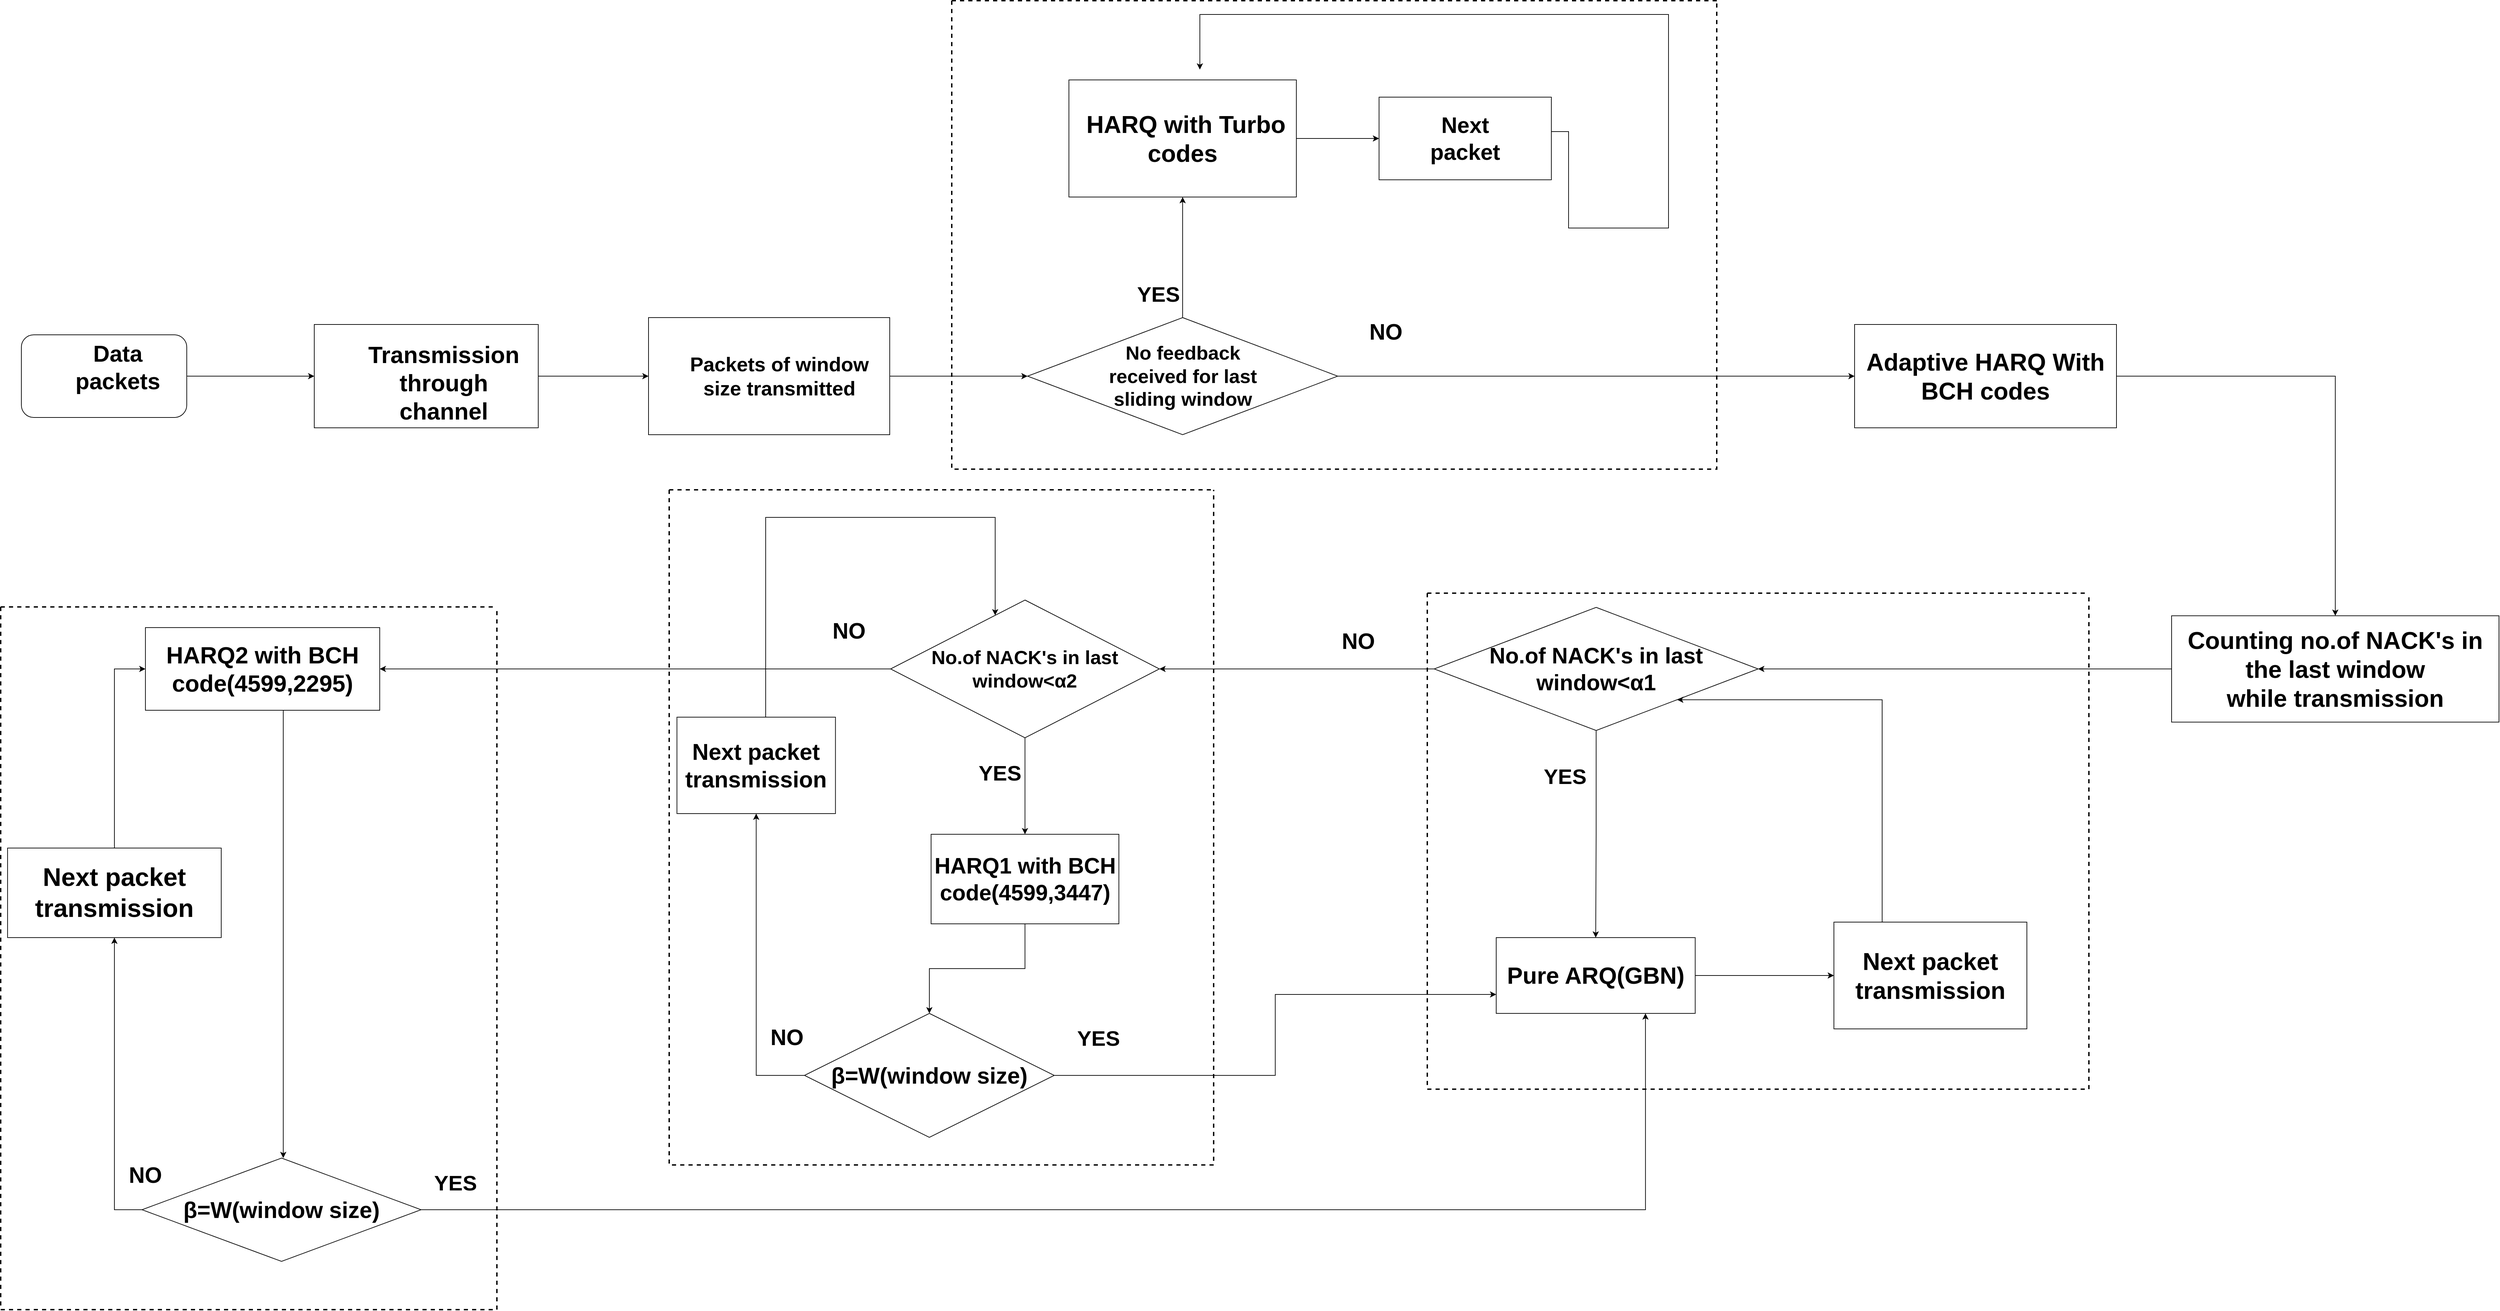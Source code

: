 <mxfile version="24.2.1" type="device">
  <diagram name="Page-1" id="oqGLFdNINWq9cL77llqG">
    <mxGraphModel dx="6860" dy="4520" grid="1" gridSize="10" guides="1" tooltips="1" connect="1" arrows="1" fold="1" page="1" pageScale="1" pageWidth="850" pageHeight="1100" math="0" shadow="0">
      <root>
        <mxCell id="0" />
        <mxCell id="1" parent="0" />
        <mxCell id="lL1Da7ZO35CxsxX5IZeq-13" style="edgeStyle=orthogonalEdgeStyle;rounded=0;orthogonalLoop=1;jettySize=auto;html=1;exitX=1;exitY=0.5;exitDx=0;exitDy=0;entryX=0;entryY=0.5;entryDx=0;entryDy=0;" edge="1" parent="1" source="lL1Da7ZO35CxsxX5IZeq-1" target="lL1Da7ZO35CxsxX5IZeq-2">
          <mxGeometry relative="1" as="geometry" />
        </mxCell>
        <mxCell id="lL1Da7ZO35CxsxX5IZeq-1" value="" style="rounded=1;whiteSpace=wrap;html=1;fontStyle=0;labelBorderColor=default;" vertex="1" parent="1">
          <mxGeometry x="-1860" y="-1615" width="240" height="120" as="geometry" />
        </mxCell>
        <mxCell id="lL1Da7ZO35CxsxX5IZeq-14" style="edgeStyle=orthogonalEdgeStyle;rounded=0;orthogonalLoop=1;jettySize=auto;html=1;exitX=1;exitY=0.5;exitDx=0;exitDy=0;entryX=0;entryY=0.5;entryDx=0;entryDy=0;" edge="1" parent="1" source="lL1Da7ZO35CxsxX5IZeq-2" target="lL1Da7ZO35CxsxX5IZeq-3">
          <mxGeometry relative="1" as="geometry" />
        </mxCell>
        <mxCell id="lL1Da7ZO35CxsxX5IZeq-2" value="" style="rounded=0;whiteSpace=wrap;html=1;" vertex="1" parent="1">
          <mxGeometry x="-1435" y="-1630" width="325" height="150" as="geometry" />
        </mxCell>
        <mxCell id="lL1Da7ZO35CxsxX5IZeq-15" style="edgeStyle=orthogonalEdgeStyle;rounded=0;orthogonalLoop=1;jettySize=auto;html=1;exitX=1;exitY=0.5;exitDx=0;exitDy=0;entryX=0;entryY=0.5;entryDx=0;entryDy=0;" edge="1" parent="1" source="lL1Da7ZO35CxsxX5IZeq-3" target="lL1Da7ZO35CxsxX5IZeq-4">
          <mxGeometry relative="1" as="geometry" />
        </mxCell>
        <mxCell id="lL1Da7ZO35CxsxX5IZeq-3" value="" style="rounded=0;whiteSpace=wrap;html=1;" vertex="1" parent="1">
          <mxGeometry x="-950" y="-1640" width="350" height="170" as="geometry" />
        </mxCell>
        <mxCell id="lL1Da7ZO35CxsxX5IZeq-20" style="edgeStyle=orthogonalEdgeStyle;rounded=0;orthogonalLoop=1;jettySize=auto;html=1;exitX=1;exitY=0.5;exitDx=0;exitDy=0;entryX=0;entryY=0.5;entryDx=0;entryDy=0;" edge="1" parent="1" source="lL1Da7ZO35CxsxX5IZeq-4" target="lL1Da7ZO35CxsxX5IZeq-19">
          <mxGeometry relative="1" as="geometry" />
        </mxCell>
        <mxCell id="lL1Da7ZO35CxsxX5IZeq-9" value="&lt;font style=&quot;font-size: 34px;&quot;&gt;&lt;b&gt;Transmission through channel&lt;/b&gt;&lt;/font&gt;" style="text;html=1;align=center;verticalAlign=middle;whiteSpace=wrap;rounded=0;" vertex="1" parent="1">
          <mxGeometry x="-1325.5" y="-1580" width="155.5" height="70" as="geometry" />
        </mxCell>
        <mxCell id="lL1Da7ZO35CxsxX5IZeq-10" value="&lt;font style=&quot;font-size: 29px;&quot;&gt;&lt;b&gt;Packets of window size transmitted&lt;/b&gt;&lt;/font&gt;" style="text;html=1;align=center;verticalAlign=middle;whiteSpace=wrap;rounded=0;" vertex="1" parent="1">
          <mxGeometry x="-900" y="-1568.84" width="280" height="27.67" as="geometry" />
        </mxCell>
        <mxCell id="lL1Da7ZO35CxsxX5IZeq-28" style="edgeStyle=orthogonalEdgeStyle;rounded=0;orthogonalLoop=1;jettySize=auto;html=1;entryX=0.5;entryY=0;entryDx=0;entryDy=0;" edge="1" parent="1" source="lL1Da7ZO35CxsxX5IZeq-19" target="lL1Da7ZO35CxsxX5IZeq-23">
          <mxGeometry relative="1" as="geometry" />
        </mxCell>
        <mxCell id="lL1Da7ZO35CxsxX5IZeq-19" value="&lt;font style=&quot;font-size: 35px;&quot;&gt;&lt;b&gt;Adaptive HARQ With BCH codes&lt;/b&gt;&lt;/font&gt;" style="rounded=0;whiteSpace=wrap;html=1;" vertex="1" parent="1">
          <mxGeometry x="800" y="-1630" width="380" height="150" as="geometry" />
        </mxCell>
        <mxCell id="lL1Da7ZO35CxsxX5IZeq-30" style="edgeStyle=orthogonalEdgeStyle;rounded=0;orthogonalLoop=1;jettySize=auto;html=1;entryX=1;entryY=0.5;entryDx=0;entryDy=0;" edge="1" parent="1" source="lL1Da7ZO35CxsxX5IZeq-23" target="lL1Da7ZO35CxsxX5IZeq-29">
          <mxGeometry relative="1" as="geometry" />
        </mxCell>
        <mxCell id="lL1Da7ZO35CxsxX5IZeq-23" value="&lt;font style=&quot;font-size: 35px;&quot;&gt;&lt;b&gt;Counting no.of NACK&#39;s in the last window&lt;br&gt;while transmission&lt;/b&gt;&lt;/font&gt;" style="rounded=0;whiteSpace=wrap;html=1;" vertex="1" parent="1">
          <mxGeometry x="1260" y="-1207.18" width="475" height="154.38" as="geometry" />
        </mxCell>
        <mxCell id="lL1Da7ZO35CxsxX5IZeq-39" style="edgeStyle=orthogonalEdgeStyle;rounded=0;orthogonalLoop=1;jettySize=auto;html=1;exitX=0;exitY=0.5;exitDx=0;exitDy=0;" edge="1" parent="1" source="lL1Da7ZO35CxsxX5IZeq-29" target="lL1Da7ZO35CxsxX5IZeq-36">
          <mxGeometry relative="1" as="geometry" />
        </mxCell>
        <mxCell id="lL1Da7ZO35CxsxX5IZeq-60" style="edgeStyle=orthogonalEdgeStyle;rounded=0;orthogonalLoop=1;jettySize=auto;html=1;entryX=1;entryY=0.5;entryDx=0;entryDy=0;" edge="1" parent="1" source="lL1Da7ZO35CxsxX5IZeq-36" target="lL1Da7ZO35CxsxX5IZeq-57">
          <mxGeometry relative="1" as="geometry" />
        </mxCell>
        <mxCell id="lL1Da7ZO35CxsxX5IZeq-45" style="edgeStyle=orthogonalEdgeStyle;rounded=0;orthogonalLoop=1;jettySize=auto;html=1;entryX=0;entryY=0.75;entryDx=0;entryDy=0;" edge="1" parent="1" source="lL1Da7ZO35CxsxX5IZeq-42" target="lL1Da7ZO35CxsxX5IZeq-31">
          <mxGeometry relative="1" as="geometry" />
        </mxCell>
        <mxCell id="lL1Da7ZO35CxsxX5IZeq-65" style="edgeStyle=orthogonalEdgeStyle;rounded=0;orthogonalLoop=1;jettySize=auto;html=1;entryX=0.75;entryY=1;entryDx=0;entryDy=0;" edge="1" parent="1" source="lL1Da7ZO35CxsxX5IZeq-61" target="lL1Da7ZO35CxsxX5IZeq-31">
          <mxGeometry relative="1" as="geometry">
            <mxPoint x="710" y="-625" as="targetPoint" />
          </mxGeometry>
        </mxCell>
        <mxCell id="lL1Da7ZO35CxsxX5IZeq-79" value="" style="swimlane;startSize=0;dashed=1;strokeWidth=2;" vertex="1" parent="1">
          <mxGeometry x="-510" y="-2100" width="1110" height="680" as="geometry" />
        </mxCell>
        <mxCell id="lL1Da7ZO35CxsxX5IZeq-5" value="&lt;font style=&quot;font-size: 35px;&quot;&gt;&lt;b&gt;&amp;nbsp;HARQ with Turbo codes&lt;/b&gt;&lt;/font&gt;" style="rounded=0;whiteSpace=wrap;html=1;" vertex="1" parent="lL1Da7ZO35CxsxX5IZeq-79">
          <mxGeometry x="170" y="115" width="330" height="170" as="geometry" />
        </mxCell>
        <mxCell id="lL1Da7ZO35CxsxX5IZeq-24" style="edgeStyle=orthogonalEdgeStyle;rounded=0;orthogonalLoop=1;jettySize=auto;html=1;exitX=0.5;exitY=1;exitDx=0;exitDy=0;" edge="1" parent="lL1Da7ZO35CxsxX5IZeq-79" source="lL1Da7ZO35CxsxX5IZeq-5" target="lL1Da7ZO35CxsxX5IZeq-5">
          <mxGeometry relative="1" as="geometry" />
        </mxCell>
        <mxCell id="lL1Da7ZO35CxsxX5IZeq-6" value="" style="rounded=0;whiteSpace=wrap;html=1;" vertex="1" parent="lL1Da7ZO35CxsxX5IZeq-79">
          <mxGeometry x="620" y="140" width="250" height="120" as="geometry" />
        </mxCell>
        <mxCell id="lL1Da7ZO35CxsxX5IZeq-17" style="edgeStyle=orthogonalEdgeStyle;rounded=0;orthogonalLoop=1;jettySize=auto;html=1;exitX=1;exitY=0.5;exitDx=0;exitDy=0;entryX=0;entryY=0.5;entryDx=0;entryDy=0;" edge="1" parent="lL1Da7ZO35CxsxX5IZeq-79" source="lL1Da7ZO35CxsxX5IZeq-5" target="lL1Da7ZO35CxsxX5IZeq-6">
          <mxGeometry relative="1" as="geometry" />
        </mxCell>
        <mxCell id="lL1Da7ZO35CxsxX5IZeq-94" value="&lt;font style=&quot;font-size: 32px;&quot;&gt;&lt;b&gt;Next packet&lt;/b&gt;&lt;/font&gt;" style="text;html=1;align=center;verticalAlign=middle;whiteSpace=wrap;rounded=0;" vertex="1" parent="lL1Da7ZO35CxsxX5IZeq-79">
          <mxGeometry x="665" y="177.5" width="160" height="45" as="geometry" />
        </mxCell>
        <mxCell id="lL1Da7ZO35CxsxX5IZeq-18" style="edgeStyle=orthogonalEdgeStyle;rounded=0;orthogonalLoop=1;jettySize=auto;html=1;" edge="1" parent="lL1Da7ZO35CxsxX5IZeq-79">
          <mxGeometry relative="1" as="geometry">
            <mxPoint x="360" y="100" as="targetPoint" />
            <mxPoint x="870" y="190" as="sourcePoint" />
            <Array as="points">
              <mxPoint x="895" y="330" />
              <mxPoint x="1040" y="330" />
              <mxPoint x="1040" y="20" />
              <mxPoint x="360" y="20" />
            </Array>
          </mxGeometry>
        </mxCell>
        <mxCell id="lL1Da7ZO35CxsxX5IZeq-4" value="" style="rhombus;whiteSpace=wrap;html=1;" vertex="1" parent="lL1Da7ZO35CxsxX5IZeq-79">
          <mxGeometry x="110" y="460" width="450" height="170" as="geometry" />
        </mxCell>
        <mxCell id="lL1Da7ZO35CxsxX5IZeq-16" style="edgeStyle=orthogonalEdgeStyle;rounded=0;orthogonalLoop=1;jettySize=auto;html=1;entryX=0.5;entryY=1;entryDx=0;entryDy=0;" edge="1" parent="lL1Da7ZO35CxsxX5IZeq-79" source="lL1Da7ZO35CxsxX5IZeq-4" target="lL1Da7ZO35CxsxX5IZeq-5">
          <mxGeometry relative="1" as="geometry" />
        </mxCell>
        <mxCell id="lL1Da7ZO35CxsxX5IZeq-117" value="&lt;font style=&quot;font-size: 28px;&quot;&gt;No feedback received for last sliding window&lt;/font&gt;" style="text;html=1;align=center;verticalAlign=middle;whiteSpace=wrap;rounded=0;fontSize=28;fontStyle=1" vertex="1" parent="lL1Da7ZO35CxsxX5IZeq-79">
          <mxGeometry x="217.5" y="521.38" width="235" height="47.25" as="geometry" />
        </mxCell>
        <mxCell id="lL1Da7ZO35CxsxX5IZeq-135" value="&lt;font style=&quot;font-size: 31px;&quot;&gt;&lt;b&gt;YES&lt;/b&gt;&lt;/font&gt;&lt;div style=&quot;font-size: 31px;&quot;&gt;&lt;br style=&quot;&quot;&gt;&lt;/div&gt;" style="text;html=1;align=center;verticalAlign=middle;whiteSpace=wrap;rounded=0;fontSize=17;" vertex="1" parent="lL1Da7ZO35CxsxX5IZeq-79">
          <mxGeometry x="240" y="410" width="120" height="70" as="geometry" />
        </mxCell>
        <mxCell id="lL1Da7ZO35CxsxX5IZeq-137" value="&lt;font style=&quot;font-size: 32px;&quot;&gt;&lt;b&gt;NO&lt;/b&gt;&lt;/font&gt;" style="text;html=1;align=center;verticalAlign=middle;whiteSpace=wrap;rounded=0;" vertex="1" parent="lL1Da7ZO35CxsxX5IZeq-79">
          <mxGeometry x="600" y="441.38" width="60" height="80" as="geometry" />
        </mxCell>
        <mxCell id="lL1Da7ZO35CxsxX5IZeq-82" value="" style="swimlane;startSize=0;dashed=1;strokeWidth=2;" vertex="1" parent="1">
          <mxGeometry x="-920" y="-1390" width="790" height="980" as="geometry" />
        </mxCell>
        <mxCell id="lL1Da7ZO35CxsxX5IZeq-36" value="&lt;font size=&quot;1&quot; style=&quot;&quot;&gt;&lt;b style=&quot;font-size: 28px;&quot;&gt;No.of NACK&#39;s in last window&amp;lt;α2&lt;/b&gt;&lt;/font&gt;" style="rhombus;whiteSpace=wrap;html=1;" vertex="1" parent="lL1Da7ZO35CxsxX5IZeq-82">
          <mxGeometry x="321.25" y="160" width="390" height="200" as="geometry" />
        </mxCell>
        <mxCell id="lL1Da7ZO35CxsxX5IZeq-41" value="&lt;font size=&quot;1&quot; style=&quot;&quot;&gt;&lt;b style=&quot;font-size: 32px;&quot;&gt;HARQ1 with BCH code(4599,3447)&lt;/b&gt;&lt;/font&gt;" style="rounded=0;whiteSpace=wrap;html=1;fontSize=31;" vertex="1" parent="lL1Da7ZO35CxsxX5IZeq-82">
          <mxGeometry x="380" y="500" width="272.5" height="130" as="geometry" />
        </mxCell>
        <mxCell id="lL1Da7ZO35CxsxX5IZeq-43" style="edgeStyle=orthogonalEdgeStyle;rounded=0;orthogonalLoop=1;jettySize=auto;html=1;exitX=0.5;exitY=1;exitDx=0;exitDy=0;entryX=0.5;entryY=0;entryDx=0;entryDy=0;" edge="1" parent="lL1Da7ZO35CxsxX5IZeq-82" source="lL1Da7ZO35CxsxX5IZeq-36" target="lL1Da7ZO35CxsxX5IZeq-41">
          <mxGeometry relative="1" as="geometry" />
        </mxCell>
        <mxCell id="lL1Da7ZO35CxsxX5IZeq-42" value="&lt;font size=&quot;1&quot; style=&quot;&quot;&gt;&lt;b style=&quot;font-size: 33px;&quot;&gt;β=W(window size)&lt;/b&gt;&lt;/font&gt;" style="rhombus;whiteSpace=wrap;html=1;" vertex="1" parent="lL1Da7ZO35CxsxX5IZeq-82">
          <mxGeometry x="196.25" y="760" width="362.5" height="180" as="geometry" />
        </mxCell>
        <mxCell id="lL1Da7ZO35CxsxX5IZeq-44" style="edgeStyle=orthogonalEdgeStyle;rounded=0;orthogonalLoop=1;jettySize=auto;html=1;entryX=0.5;entryY=0;entryDx=0;entryDy=0;" edge="1" parent="lL1Da7ZO35CxsxX5IZeq-82" source="lL1Da7ZO35CxsxX5IZeq-41" target="lL1Da7ZO35CxsxX5IZeq-42">
          <mxGeometry relative="1" as="geometry">
            <mxPoint x="375" y="680" as="targetPoint" />
          </mxGeometry>
        </mxCell>
        <mxCell id="lL1Da7ZO35CxsxX5IZeq-51" style="edgeStyle=orthogonalEdgeStyle;rounded=0;orthogonalLoop=1;jettySize=auto;html=1;exitX=0.5;exitY=0;exitDx=0;exitDy=0;" edge="1" parent="lL1Da7ZO35CxsxX5IZeq-82" target="lL1Da7ZO35CxsxX5IZeq-36">
          <mxGeometry relative="1" as="geometry">
            <mxPoint x="473.125" y="180" as="targetPoint" />
            <mxPoint x="145" y="350" as="sourcePoint" />
            <Array as="points">
              <mxPoint x="140" y="350" />
              <mxPoint x="140" y="40" />
              <mxPoint x="473" y="40" />
            </Array>
          </mxGeometry>
        </mxCell>
        <mxCell id="lL1Da7ZO35CxsxX5IZeq-46" value="&lt;font style=&quot;font-size: 33px;&quot;&gt;&lt;b&gt;Next packet transmission&lt;/b&gt;&lt;/font&gt;" style="rounded=0;whiteSpace=wrap;html=1;" vertex="1" parent="lL1Da7ZO35CxsxX5IZeq-82">
          <mxGeometry x="11.25" y="330" width="230" height="140" as="geometry" />
        </mxCell>
        <mxCell id="lL1Da7ZO35CxsxX5IZeq-47" style="edgeStyle=orthogonalEdgeStyle;rounded=0;orthogonalLoop=1;jettySize=auto;html=1;exitX=0;exitY=0.5;exitDx=0;exitDy=0;entryX=0.5;entryY=1;entryDx=0;entryDy=0;" edge="1" parent="lL1Da7ZO35CxsxX5IZeq-82" source="lL1Da7ZO35CxsxX5IZeq-42" target="lL1Da7ZO35CxsxX5IZeq-46">
          <mxGeometry relative="1" as="geometry" />
        </mxCell>
        <mxCell id="lL1Da7ZO35CxsxX5IZeq-126" value="&lt;font style=&quot;font-size: 32px;&quot;&gt;&lt;b&gt;NO&lt;/b&gt;&lt;/font&gt;" style="text;html=1;align=center;verticalAlign=middle;whiteSpace=wrap;rounded=0;" vertex="1" parent="lL1Da7ZO35CxsxX5IZeq-82">
          <mxGeometry x="141.25" y="780" width="60" height="30" as="geometry" />
        </mxCell>
        <mxCell id="lL1Da7ZO35CxsxX5IZeq-127" value="&lt;font style=&quot;font-size: 32px;&quot;&gt;&lt;b&gt;NO&lt;/b&gt;&lt;/font&gt;" style="text;html=1;align=center;verticalAlign=middle;whiteSpace=wrap;rounded=0;" vertex="1" parent="lL1Da7ZO35CxsxX5IZeq-82">
          <mxGeometry x="201.25" y="170" width="120" height="70" as="geometry" />
        </mxCell>
        <mxCell id="lL1Da7ZO35CxsxX5IZeq-131" value="&lt;font style=&quot;font-size: 31px;&quot;&gt;&lt;b&gt;YES&lt;/b&gt;&lt;/font&gt;&lt;div style=&quot;font-size: 31px;&quot;&gt;&lt;br style=&quot;&quot;&gt;&lt;/div&gt;" style="text;html=1;align=center;verticalAlign=middle;whiteSpace=wrap;rounded=0;fontSize=17;" vertex="1" parent="lL1Da7ZO35CxsxX5IZeq-82">
          <mxGeometry x="450" y="400" width="60" height="60" as="geometry" />
        </mxCell>
        <mxCell id="lL1Da7ZO35CxsxX5IZeq-125" value="&lt;font style=&quot;font-size: 31px;&quot;&gt;&lt;b&gt;YES&lt;/b&gt;&lt;/font&gt;&lt;div style=&quot;font-size: 31px;&quot;&gt;&lt;br style=&quot;&quot;&gt;&lt;/div&gt;" style="text;html=1;align=center;verticalAlign=middle;whiteSpace=wrap;rounded=0;fontSize=17;" vertex="1" parent="lL1Da7ZO35CxsxX5IZeq-82">
          <mxGeometry x="592.5" y="780" width="60" height="70" as="geometry" />
        </mxCell>
        <mxCell id="lL1Da7ZO35CxsxX5IZeq-83" value="" style="swimlane;startSize=0;dashed=1;strokeWidth=2;" vertex="1" parent="1">
          <mxGeometry x="180" y="-1240" width="960" height="720" as="geometry" />
        </mxCell>
        <mxCell id="lL1Da7ZO35CxsxX5IZeq-29" value="&lt;font style=&quot;font-size: 32px;&quot;&gt;&lt;b&gt;No.of NACK&#39;s in last window&amp;lt;α1&lt;/b&gt;&lt;/font&gt;" style="rhombus;whiteSpace=wrap;html=1;" vertex="1" parent="lL1Da7ZO35CxsxX5IZeq-83">
          <mxGeometry x="10" y="20.63" width="470" height="178.75" as="geometry" />
        </mxCell>
        <mxCell id="lL1Da7ZO35CxsxX5IZeq-108" style="edgeStyle=orthogonalEdgeStyle;rounded=0;orthogonalLoop=1;jettySize=auto;html=1;exitX=0.25;exitY=0;exitDx=0;exitDy=0;entryX=1;entryY=1;entryDx=0;entryDy=0;" edge="1" parent="lL1Da7ZO35CxsxX5IZeq-83" source="lL1Da7ZO35CxsxX5IZeq-33" target="lL1Da7ZO35CxsxX5IZeq-29">
          <mxGeometry relative="1" as="geometry">
            <Array as="points">
              <mxPoint x="660" y="155" />
            </Array>
          </mxGeometry>
        </mxCell>
        <mxCell id="lL1Da7ZO35CxsxX5IZeq-33" value="&lt;font style=&quot;font-size: 35px;&quot;&gt;&lt;b&gt;Next packet transmission&lt;/b&gt;&lt;/font&gt;" style="rounded=0;whiteSpace=wrap;html=1;" vertex="1" parent="lL1Da7ZO35CxsxX5IZeq-83">
          <mxGeometry x="590" y="477.5" width="280" height="155" as="geometry" />
        </mxCell>
        <mxCell id="lL1Da7ZO35CxsxX5IZeq-31" value="&lt;font size=&quot;1&quot; style=&quot;&quot;&gt;&lt;b style=&quot;font-size: 34px;&quot;&gt;Pure ARQ(GBN)&lt;/b&gt;&lt;/font&gt;" style="rounded=0;whiteSpace=wrap;html=1;" vertex="1" parent="lL1Da7ZO35CxsxX5IZeq-83">
          <mxGeometry x="100" y="500" width="288.75" height="110" as="geometry" />
        </mxCell>
        <mxCell id="lL1Da7ZO35CxsxX5IZeq-32" style="edgeStyle=orthogonalEdgeStyle;rounded=0;orthogonalLoop=1;jettySize=auto;html=1;exitX=0.5;exitY=1;exitDx=0;exitDy=0;entryX=0.5;entryY=0;entryDx=0;entryDy=0;" edge="1" parent="lL1Da7ZO35CxsxX5IZeq-83" source="lL1Da7ZO35CxsxX5IZeq-29" target="lL1Da7ZO35CxsxX5IZeq-31">
          <mxGeometry relative="1" as="geometry" />
        </mxCell>
        <mxCell id="lL1Da7ZO35CxsxX5IZeq-35" style="edgeStyle=orthogonalEdgeStyle;rounded=0;orthogonalLoop=1;jettySize=auto;html=1;exitX=1;exitY=0.5;exitDx=0;exitDy=0;entryX=0;entryY=0.5;entryDx=0;entryDy=0;" edge="1" parent="lL1Da7ZO35CxsxX5IZeq-83" source="lL1Da7ZO35CxsxX5IZeq-31" target="lL1Da7ZO35CxsxX5IZeq-33">
          <mxGeometry relative="1" as="geometry" />
        </mxCell>
        <mxCell id="lL1Da7ZO35CxsxX5IZeq-134" value="&lt;font style=&quot;font-size: 31px;&quot;&gt;&lt;b&gt;YES&lt;/b&gt;&lt;/font&gt;&lt;div style=&quot;font-size: 31px;&quot;&gt;&lt;br style=&quot;&quot;&gt;&lt;/div&gt;" style="text;html=1;align=center;verticalAlign=middle;whiteSpace=wrap;rounded=0;fontSize=17;" vertex="1" parent="lL1Da7ZO35CxsxX5IZeq-83">
          <mxGeometry x="170" y="270" width="60" height="30" as="geometry" />
        </mxCell>
        <mxCell id="lL1Da7ZO35CxsxX5IZeq-87" value="" style="swimlane;startSize=0;dashed=1;strokeWidth=2;" vertex="1" parent="1">
          <mxGeometry x="-1890" y="-1220" width="720" height="1020" as="geometry" />
        </mxCell>
        <mxCell id="lL1Da7ZO35CxsxX5IZeq-57" value="&lt;font style=&quot;font-size: 34px;&quot;&gt;&lt;b&gt;HARQ2 with BCH code(4599,2295)&lt;/b&gt;&lt;/font&gt;" style="rounded=0;whiteSpace=wrap;html=1;" vertex="1" parent="lL1Da7ZO35CxsxX5IZeq-87">
          <mxGeometry x="210" y="30" width="340" height="120" as="geometry" />
        </mxCell>
        <mxCell id="lL1Da7ZO35CxsxX5IZeq-61" value="&lt;font style=&quot;font-size: 33px;&quot;&gt;&lt;b&gt;β=W(window size)&lt;/b&gt;&lt;/font&gt;" style="rhombus;whiteSpace=wrap;html=1;" vertex="1" parent="lL1Da7ZO35CxsxX5IZeq-87">
          <mxGeometry x="205" y="800" width="405" height="150" as="geometry" />
        </mxCell>
        <mxCell id="lL1Da7ZO35CxsxX5IZeq-62" style="edgeStyle=orthogonalEdgeStyle;rounded=0;orthogonalLoop=1;jettySize=auto;html=1;" edge="1" parent="lL1Da7ZO35CxsxX5IZeq-87">
          <mxGeometry relative="1" as="geometry">
            <mxPoint x="410" y="150" as="sourcePoint" />
            <mxPoint x="410" y="800" as="targetPoint" />
            <Array as="points">
              <mxPoint x="410" y="161" />
            </Array>
          </mxGeometry>
        </mxCell>
        <mxCell id="lL1Da7ZO35CxsxX5IZeq-58" value="&lt;font style=&quot;font-size: 37px;&quot;&gt;&lt;b&gt;Next packet transmission&lt;/b&gt;&lt;/font&gt;" style="rounded=0;whiteSpace=wrap;html=1;" vertex="1" parent="lL1Da7ZO35CxsxX5IZeq-87">
          <mxGeometry x="10" y="350" width="310" height="130" as="geometry" />
        </mxCell>
        <mxCell id="lL1Da7ZO35CxsxX5IZeq-63" style="edgeStyle=orthogonalEdgeStyle;rounded=0;orthogonalLoop=1;jettySize=auto;html=1;exitX=0;exitY=0.5;exitDx=0;exitDy=0;entryX=0.5;entryY=1;entryDx=0;entryDy=0;" edge="1" parent="lL1Da7ZO35CxsxX5IZeq-87" source="lL1Da7ZO35CxsxX5IZeq-61" target="lL1Da7ZO35CxsxX5IZeq-58">
          <mxGeometry relative="1" as="geometry" />
        </mxCell>
        <mxCell id="lL1Da7ZO35CxsxX5IZeq-64" style="edgeStyle=orthogonalEdgeStyle;rounded=0;orthogonalLoop=1;jettySize=auto;html=1;exitX=0.5;exitY=0;exitDx=0;exitDy=0;entryX=0;entryY=0.5;entryDx=0;entryDy=0;" edge="1" parent="lL1Da7ZO35CxsxX5IZeq-87" source="lL1Da7ZO35CxsxX5IZeq-58" target="lL1Da7ZO35CxsxX5IZeq-57">
          <mxGeometry relative="1" as="geometry">
            <mxPoint x="199.556" y="-10" as="targetPoint" />
          </mxGeometry>
        </mxCell>
        <mxCell id="lL1Da7ZO35CxsxX5IZeq-68" value="&lt;font style=&quot;font-size: 32px;&quot;&gt;&lt;b&gt;NO&lt;/b&gt;&lt;/font&gt;" style="text;html=1;align=center;verticalAlign=middle;whiteSpace=wrap;rounded=0;" vertex="1" parent="lL1Da7ZO35CxsxX5IZeq-87">
          <mxGeometry x="180" y="810" width="60" height="30" as="geometry" />
        </mxCell>
        <mxCell id="lL1Da7ZO35CxsxX5IZeq-124" value="&lt;font style=&quot;font-size: 31px;&quot;&gt;&lt;b&gt;YES&lt;/b&gt;&lt;/font&gt;&lt;div style=&quot;font-size: 31px;&quot;&gt;&lt;br style=&quot;&quot;&gt;&lt;/div&gt;" style="text;html=1;align=center;verticalAlign=middle;whiteSpace=wrap;rounded=0;fontSize=17;" vertex="1" parent="lL1Da7ZO35CxsxX5IZeq-87">
          <mxGeometry x="630" y="840" width="60" height="30" as="geometry" />
        </mxCell>
        <mxCell id="lL1Da7ZO35CxsxX5IZeq-139" value="&lt;font style=&quot;font-size: 32px;&quot;&gt;&lt;b&gt;NO&lt;/b&gt;&lt;/font&gt;" style="text;html=1;align=center;verticalAlign=middle;whiteSpace=wrap;rounded=0;" vertex="1" parent="1">
          <mxGeometry x="20" y="-1240" width="120" height="140" as="geometry" />
        </mxCell>
        <mxCell id="lL1Da7ZO35CxsxX5IZeq-151" value="&lt;font style=&quot;font-size: 33px;&quot;&gt;Data packets&lt;/font&gt;" style="text;html=1;align=center;verticalAlign=middle;whiteSpace=wrap;rounded=0;fontStyle=1" vertex="1" parent="1">
          <mxGeometry x="-1750" y="-1594.5" width="60" height="53.33" as="geometry" />
        </mxCell>
      </root>
    </mxGraphModel>
  </diagram>
</mxfile>
